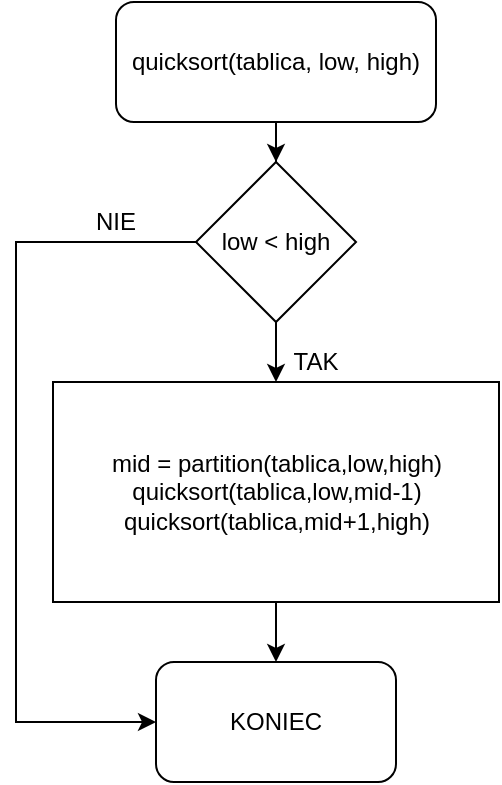 <mxfile version="12.3.3" type="github" pages="1">
  <diagram id="vo0KS4TbfWdURL4oZg_J" name="Page-1">
    <mxGraphModel dx="686" dy="770" grid="1" gridSize="10" guides="1" tooltips="1" connect="1" arrows="1" fold="1" page="1" pageScale="1" pageWidth="827" pageHeight="1169" math="0" shadow="0">
      <root>
        <mxCell id="0"/>
        <mxCell id="1" parent="0"/>
        <mxCell id="Y-PyhNSFOouAp9lyt1t5-3" value="" style="edgeStyle=orthogonalEdgeStyle;rounded=0;orthogonalLoop=1;jettySize=auto;html=1;" edge="1" parent="1" source="Y-PyhNSFOouAp9lyt1t5-1" target="Y-PyhNSFOouAp9lyt1t5-2">
          <mxGeometry relative="1" as="geometry"/>
        </mxCell>
        <mxCell id="Y-PyhNSFOouAp9lyt1t5-1" value="quicksort(tablica, low, high)" style="rounded=1;whiteSpace=wrap;html=1;" vertex="1" parent="1">
          <mxGeometry x="240" y="30" width="160" height="60" as="geometry"/>
        </mxCell>
        <mxCell id="Y-PyhNSFOouAp9lyt1t5-7" value="" style="edgeStyle=orthogonalEdgeStyle;rounded=0;orthogonalLoop=1;jettySize=auto;html=1;" edge="1" parent="1" source="Y-PyhNSFOouAp9lyt1t5-2" target="Y-PyhNSFOouAp9lyt1t5-6">
          <mxGeometry relative="1" as="geometry"/>
        </mxCell>
        <mxCell id="Y-PyhNSFOouAp9lyt1t5-9" style="edgeStyle=orthogonalEdgeStyle;rounded=0;orthogonalLoop=1;jettySize=auto;html=1;entryX=0;entryY=0.5;entryDx=0;entryDy=0;" edge="1" parent="1" source="Y-PyhNSFOouAp9lyt1t5-2" target="Y-PyhNSFOouAp9lyt1t5-8">
          <mxGeometry relative="1" as="geometry">
            <mxPoint x="190" y="440" as="targetPoint"/>
            <Array as="points">
              <mxPoint x="190" y="150"/>
              <mxPoint x="190" y="390"/>
            </Array>
          </mxGeometry>
        </mxCell>
        <mxCell id="Y-PyhNSFOouAp9lyt1t5-2" value="low &amp;lt; high" style="rhombus;whiteSpace=wrap;html=1;" vertex="1" parent="1">
          <mxGeometry x="280" y="110" width="80" height="80" as="geometry"/>
        </mxCell>
        <mxCell id="Y-PyhNSFOouAp9lyt1t5-4" value="TAK" style="text;html=1;strokeColor=none;fillColor=none;align=center;verticalAlign=middle;whiteSpace=wrap;rounded=0;" vertex="1" parent="1">
          <mxGeometry x="320" y="200" width="40" height="20" as="geometry"/>
        </mxCell>
        <mxCell id="Y-PyhNSFOouAp9lyt1t5-10" style="edgeStyle=orthogonalEdgeStyle;rounded=0;orthogonalLoop=1;jettySize=auto;html=1;entryX=0.5;entryY=0;entryDx=0;entryDy=0;" edge="1" parent="1" source="Y-PyhNSFOouAp9lyt1t5-6" target="Y-PyhNSFOouAp9lyt1t5-8">
          <mxGeometry relative="1" as="geometry"/>
        </mxCell>
        <mxCell id="Y-PyhNSFOouAp9lyt1t5-6" value="mid = partition(tablica,low,high)&lt;br&gt;quicksort(tablica,low,mid-1)&lt;br&gt;quicksort(tablica,mid+1,high)" style="rounded=0;whiteSpace=wrap;html=1;" vertex="1" parent="1">
          <mxGeometry x="208.5" y="220" width="223" height="110" as="geometry"/>
        </mxCell>
        <mxCell id="Y-PyhNSFOouAp9lyt1t5-8" value="KONIEC" style="rounded=1;whiteSpace=wrap;html=1;" vertex="1" parent="1">
          <mxGeometry x="260" y="360" width="120" height="60" as="geometry"/>
        </mxCell>
        <mxCell id="Y-PyhNSFOouAp9lyt1t5-11" value="NIE" style="text;html=1;strokeColor=none;fillColor=none;align=center;verticalAlign=middle;whiteSpace=wrap;rounded=0;" vertex="1" parent="1">
          <mxGeometry x="220" y="130" width="40" height="20" as="geometry"/>
        </mxCell>
      </root>
    </mxGraphModel>
  </diagram>
</mxfile>
